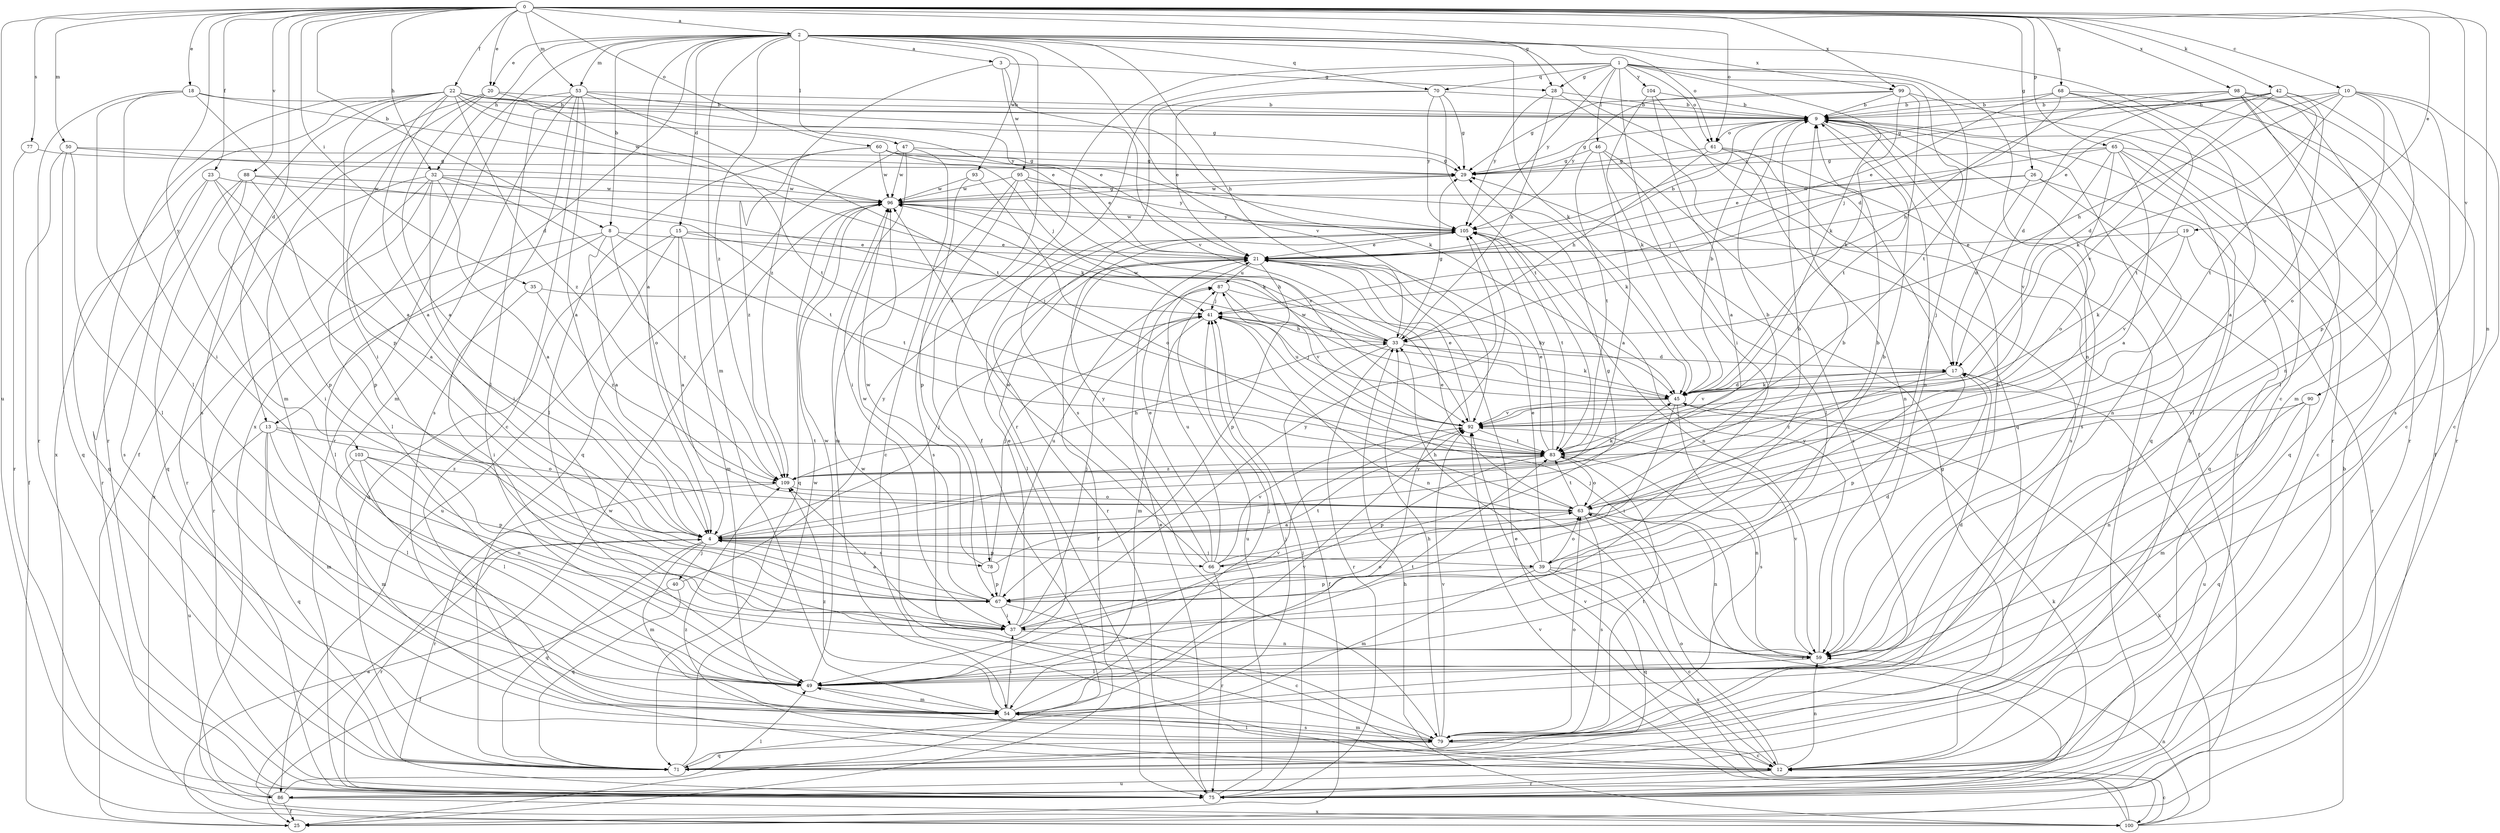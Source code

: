 strict digraph  {
0;
1;
2;
3;
4;
8;
9;
10;
12;
13;
15;
17;
18;
19;
20;
21;
22;
23;
25;
26;
28;
29;
32;
33;
35;
37;
39;
40;
41;
42;
45;
46;
47;
49;
50;
53;
54;
59;
60;
61;
63;
65;
66;
67;
68;
70;
71;
75;
77;
78;
79;
83;
86;
87;
88;
90;
92;
93;
95;
96;
98;
99;
100;
103;
104;
105;
109;
0 -> 2  [label=a];
0 -> 8  [label=b];
0 -> 10  [label=c];
0 -> 13  [label=d];
0 -> 18  [label=e];
0 -> 19  [label=e];
0 -> 20  [label=e];
0 -> 22  [label=f];
0 -> 23  [label=f];
0 -> 26  [label=g];
0 -> 28  [label=g];
0 -> 32  [label=h];
0 -> 35  [label=i];
0 -> 42  [label=k];
0 -> 50  [label=m];
0 -> 53  [label=m];
0 -> 59  [label=n];
0 -> 60  [label=o];
0 -> 61  [label=o];
0 -> 65  [label=p];
0 -> 68  [label=q];
0 -> 77  [label=s];
0 -> 86  [label=u];
0 -> 88  [label=v];
0 -> 90  [label=v];
0 -> 98  [label=x];
0 -> 99  [label=x];
0 -> 103  [label=y];
1 -> 25  [label=f];
1 -> 28  [label=g];
1 -> 37  [label=i];
1 -> 39  [label=j];
1 -> 45  [label=k];
1 -> 46  [label=l];
1 -> 59  [label=n];
1 -> 61  [label=o];
1 -> 70  [label=q];
1 -> 75  [label=r];
1 -> 83  [label=t];
1 -> 104  [label=y];
1 -> 105  [label=y];
2 -> 3  [label=a];
2 -> 4  [label=a];
2 -> 8  [label=b];
2 -> 12  [label=c];
2 -> 13  [label=d];
2 -> 15  [label=d];
2 -> 17  [label=d];
2 -> 20  [label=e];
2 -> 32  [label=h];
2 -> 33  [label=h];
2 -> 45  [label=k];
2 -> 47  [label=l];
2 -> 53  [label=m];
2 -> 54  [label=m];
2 -> 61  [label=o];
2 -> 70  [label=q];
2 -> 78  [label=s];
2 -> 92  [label=v];
2 -> 93  [label=w];
2 -> 99  [label=x];
2 -> 100  [label=x];
2 -> 109  [label=z];
3 -> 28  [label=g];
3 -> 92  [label=v];
3 -> 95  [label=w];
3 -> 109  [label=z];
4 -> 9  [label=b];
4 -> 39  [label=j];
4 -> 40  [label=j];
4 -> 41  [label=j];
4 -> 54  [label=m];
4 -> 66  [label=p];
4 -> 71  [label=q];
4 -> 75  [label=r];
4 -> 78  [label=s];
8 -> 4  [label=a];
8 -> 21  [label=e];
8 -> 49  [label=l];
8 -> 75  [label=r];
8 -> 83  [label=t];
8 -> 109  [label=z];
9 -> 29  [label=g];
9 -> 59  [label=n];
9 -> 61  [label=o];
9 -> 71  [label=q];
9 -> 75  [label=r];
9 -> 79  [label=s];
10 -> 9  [label=b];
10 -> 12  [label=c];
10 -> 21  [label=e];
10 -> 33  [label=h];
10 -> 45  [label=k];
10 -> 63  [label=o];
10 -> 66  [label=p];
10 -> 79  [label=s];
12 -> 9  [label=b];
12 -> 29  [label=g];
12 -> 49  [label=l];
12 -> 59  [label=n];
12 -> 63  [label=o];
12 -> 75  [label=r];
12 -> 86  [label=u];
12 -> 92  [label=v];
12 -> 109  [label=z];
13 -> 49  [label=l];
13 -> 54  [label=m];
13 -> 63  [label=o];
13 -> 71  [label=q];
13 -> 83  [label=t];
13 -> 86  [label=u];
15 -> 4  [label=a];
15 -> 21  [label=e];
15 -> 33  [label=h];
15 -> 54  [label=m];
15 -> 71  [label=q];
15 -> 86  [label=u];
17 -> 45  [label=k];
17 -> 67  [label=p];
17 -> 86  [label=u];
17 -> 92  [label=v];
17 -> 109  [label=z];
18 -> 4  [label=a];
18 -> 9  [label=b];
18 -> 21  [label=e];
18 -> 37  [label=i];
18 -> 49  [label=l];
18 -> 75  [label=r];
19 -> 21  [label=e];
19 -> 45  [label=k];
19 -> 75  [label=r];
19 -> 92  [label=v];
20 -> 4  [label=a];
20 -> 9  [label=b];
20 -> 25  [label=f];
20 -> 54  [label=m];
20 -> 83  [label=t];
21 -> 9  [label=b];
21 -> 25  [label=f];
21 -> 49  [label=l];
21 -> 67  [label=p];
21 -> 87  [label=u];
22 -> 4  [label=a];
22 -> 9  [label=b];
22 -> 21  [label=e];
22 -> 29  [label=g];
22 -> 37  [label=i];
22 -> 67  [label=p];
22 -> 75  [label=r];
22 -> 79  [label=s];
22 -> 96  [label=w];
22 -> 100  [label=x];
22 -> 105  [label=y];
22 -> 109  [label=z];
23 -> 4  [label=a];
23 -> 67  [label=p];
23 -> 71  [label=q];
23 -> 79  [label=s];
23 -> 96  [label=w];
25 -> 96  [label=w];
26 -> 17  [label=d];
26 -> 41  [label=j];
26 -> 59  [label=n];
26 -> 71  [label=q];
26 -> 96  [label=w];
28 -> 9  [label=b];
28 -> 33  [label=h];
28 -> 71  [label=q];
28 -> 105  [label=y];
29 -> 96  [label=w];
32 -> 4  [label=a];
32 -> 37  [label=i];
32 -> 45  [label=k];
32 -> 49  [label=l];
32 -> 63  [label=o];
32 -> 75  [label=r];
32 -> 96  [label=w];
32 -> 100  [label=x];
33 -> 17  [label=d];
33 -> 25  [label=f];
33 -> 29  [label=g];
33 -> 41  [label=j];
33 -> 45  [label=k];
33 -> 75  [label=r];
33 -> 96  [label=w];
35 -> 37  [label=i];
35 -> 41  [label=j];
35 -> 109  [label=z];
37 -> 17  [label=d];
37 -> 21  [label=e];
37 -> 41  [label=j];
37 -> 59  [label=n];
37 -> 63  [label=o];
37 -> 105  [label=y];
37 -> 109  [label=z];
39 -> 9  [label=b];
39 -> 12  [label=c];
39 -> 21  [label=e];
39 -> 33  [label=h];
39 -> 54  [label=m];
39 -> 63  [label=o];
39 -> 67  [label=p];
39 -> 71  [label=q];
39 -> 100  [label=x];
40 -> 25  [label=f];
40 -> 71  [label=q];
40 -> 105  [label=y];
41 -> 33  [label=h];
41 -> 54  [label=m];
41 -> 59  [label=n];
42 -> 9  [label=b];
42 -> 17  [label=d];
42 -> 29  [label=g];
42 -> 63  [label=o];
42 -> 75  [label=r];
42 -> 83  [label=t];
42 -> 92  [label=v];
42 -> 105  [label=y];
45 -> 9  [label=b];
45 -> 17  [label=d];
45 -> 37  [label=i];
45 -> 41  [label=j];
45 -> 79  [label=s];
45 -> 92  [label=v];
46 -> 4  [label=a];
46 -> 29  [label=g];
46 -> 49  [label=l];
46 -> 79  [label=s];
46 -> 83  [label=t];
47 -> 12  [label=c];
47 -> 29  [label=g];
47 -> 37  [label=i];
47 -> 71  [label=q];
47 -> 96  [label=w];
49 -> 17  [label=d];
49 -> 54  [label=m];
49 -> 83  [label=t];
49 -> 92  [label=v];
49 -> 96  [label=w];
50 -> 25  [label=f];
50 -> 29  [label=g];
50 -> 45  [label=k];
50 -> 49  [label=l];
50 -> 71  [label=q];
53 -> 4  [label=a];
53 -> 9  [label=b];
53 -> 12  [label=c];
53 -> 45  [label=k];
53 -> 49  [label=l];
53 -> 54  [label=m];
53 -> 75  [label=r];
53 -> 79  [label=s];
53 -> 83  [label=t];
54 -> 37  [label=i];
54 -> 41  [label=j];
54 -> 79  [label=s];
54 -> 92  [label=v];
54 -> 105  [label=y];
54 -> 109  [label=z];
59 -> 9  [label=b];
59 -> 41  [label=j];
59 -> 49  [label=l];
59 -> 92  [label=v];
59 -> 105  [label=y];
60 -> 21  [label=e];
60 -> 29  [label=g];
60 -> 41  [label=j];
60 -> 49  [label=l];
60 -> 96  [label=w];
60 -> 109  [label=z];
61 -> 29  [label=g];
61 -> 33  [label=h];
61 -> 59  [label=n];
61 -> 75  [label=r];
61 -> 79  [label=s];
63 -> 4  [label=a];
63 -> 9  [label=b];
63 -> 21  [label=e];
63 -> 59  [label=n];
63 -> 75  [label=r];
63 -> 79  [label=s];
63 -> 83  [label=t];
65 -> 4  [label=a];
65 -> 12  [label=c];
65 -> 21  [label=e];
65 -> 29  [label=g];
65 -> 49  [label=l];
65 -> 63  [label=o];
65 -> 71  [label=q];
65 -> 92  [label=v];
66 -> 9  [label=b];
66 -> 21  [label=e];
66 -> 29  [label=g];
66 -> 75  [label=r];
66 -> 87  [label=u];
66 -> 92  [label=v];
66 -> 96  [label=w];
66 -> 105  [label=y];
67 -> 4  [label=a];
67 -> 9  [label=b];
67 -> 12  [label=c];
67 -> 37  [label=i];
67 -> 87  [label=u];
67 -> 96  [label=w];
68 -> 4  [label=a];
68 -> 9  [label=b];
68 -> 21  [label=e];
68 -> 25  [label=f];
68 -> 41  [label=j];
68 -> 83  [label=t];
70 -> 9  [label=b];
70 -> 21  [label=e];
70 -> 29  [label=g];
70 -> 79  [label=s];
70 -> 83  [label=t];
70 -> 105  [label=y];
71 -> 41  [label=j];
71 -> 96  [label=w];
75 -> 21  [label=e];
75 -> 41  [label=j];
75 -> 87  [label=u];
77 -> 29  [label=g];
77 -> 75  [label=r];
78 -> 41  [label=j];
78 -> 67  [label=p];
78 -> 83  [label=t];
78 -> 96  [label=w];
79 -> 12  [label=c];
79 -> 33  [label=h];
79 -> 54  [label=m];
79 -> 63  [label=o];
79 -> 71  [label=q];
79 -> 83  [label=t];
79 -> 92  [label=v];
79 -> 96  [label=w];
83 -> 21  [label=e];
83 -> 59  [label=n];
83 -> 63  [label=o];
83 -> 67  [label=p];
83 -> 105  [label=y];
83 -> 109  [label=z];
86 -> 4  [label=a];
86 -> 25  [label=f];
86 -> 45  [label=k];
86 -> 49  [label=l];
86 -> 100  [label=x];
87 -> 41  [label=j];
87 -> 45  [label=k];
87 -> 92  [label=v];
88 -> 37  [label=i];
88 -> 67  [label=p];
88 -> 71  [label=q];
88 -> 75  [label=r];
88 -> 83  [label=t];
88 -> 96  [label=w];
90 -> 54  [label=m];
90 -> 59  [label=n];
90 -> 71  [label=q];
90 -> 92  [label=v];
92 -> 21  [label=e];
92 -> 83  [label=t];
92 -> 87  [label=u];
92 -> 96  [label=w];
93 -> 63  [label=o];
93 -> 67  [label=p];
93 -> 96  [label=w];
95 -> 45  [label=k];
95 -> 54  [label=m];
95 -> 79  [label=s];
95 -> 92  [label=v];
95 -> 96  [label=w];
95 -> 105  [label=y];
96 -> 29  [label=g];
96 -> 71  [label=q];
96 -> 105  [label=y];
98 -> 9  [label=b];
98 -> 12  [label=c];
98 -> 17  [label=d];
98 -> 33  [label=h];
98 -> 49  [label=l];
98 -> 54  [label=m];
98 -> 59  [label=n];
98 -> 75  [label=r];
99 -> 9  [label=b];
99 -> 29  [label=g];
99 -> 45  [label=k];
99 -> 75  [label=r];
99 -> 83  [label=t];
99 -> 105  [label=y];
100 -> 9  [label=b];
100 -> 12  [label=c];
100 -> 21  [label=e];
100 -> 33  [label=h];
100 -> 45  [label=k];
100 -> 59  [label=n];
100 -> 92  [label=v];
103 -> 49  [label=l];
103 -> 54  [label=m];
103 -> 59  [label=n];
103 -> 67  [label=p];
103 -> 109  [label=z];
104 -> 4  [label=a];
104 -> 9  [label=b];
104 -> 25  [label=f];
104 -> 45  [label=k];
105 -> 21  [label=e];
105 -> 59  [label=n];
105 -> 75  [label=r];
105 -> 83  [label=t];
105 -> 96  [label=w];
109 -> 33  [label=h];
109 -> 45  [label=k];
109 -> 63  [label=o];
109 -> 75  [label=r];
}
